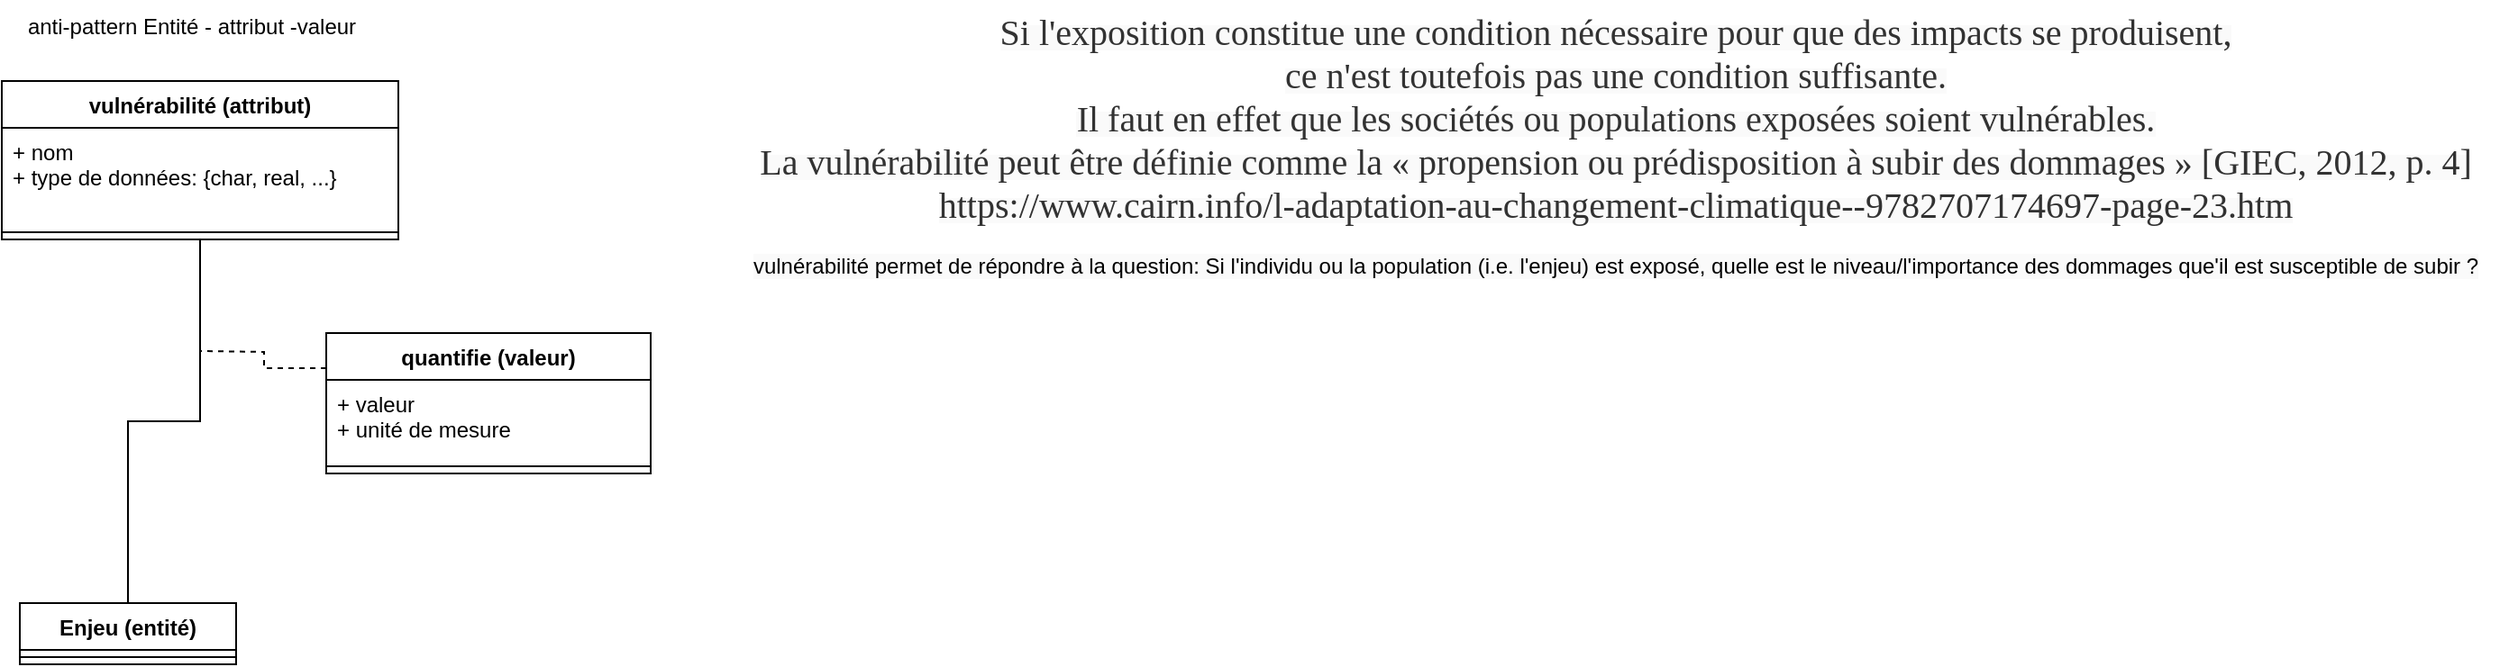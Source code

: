 <mxfile version="20.6.0" type="github">
  <diagram id="aKnFlVgRzAIMELNsuht5" name="Page-1">
    <mxGraphModel dx="528" dy="777" grid="1" gridSize="10" guides="1" tooltips="1" connect="1" arrows="1" fold="1" page="1" pageScale="1" pageWidth="827" pageHeight="1169" math="0" shadow="0">
      <root>
        <mxCell id="0" />
        <mxCell id="1" parent="0" />
        <mxCell id="XSFpYLJgll2N361f_ktR-1" value="Enjeu (entité)" style="swimlane;fontStyle=1;align=center;verticalAlign=top;childLayout=stackLayout;horizontal=1;startSize=26;horizontalStack=0;resizeParent=1;resizeParentMax=0;resizeLast=0;collapsible=1;marginBottom=0;" vertex="1" parent="1">
          <mxGeometry x="1280" y="430" width="120" height="34" as="geometry" />
        </mxCell>
        <mxCell id="XSFpYLJgll2N361f_ktR-2" value="" style="line;strokeWidth=1;fillColor=none;align=left;verticalAlign=middle;spacingTop=-1;spacingLeft=3;spacingRight=3;rotatable=0;labelPosition=right;points=[];portConstraint=eastwest;" vertex="1" parent="XSFpYLJgll2N361f_ktR-1">
          <mxGeometry y="26" width="120" height="8" as="geometry" />
        </mxCell>
        <mxCell id="XSFpYLJgll2N361f_ktR-3" value="&lt;span style=&quot;text-align: start; background-color: rgb(250, 250, 250);&quot;&gt;&lt;font face=&quot;Alegreya, Times New Roman, Times, Georgia, serif&quot; color=&quot;#323232&quot;&gt;&lt;span style=&quot;font-size: 20px;&quot;&gt;Si l&#39;exposition constitue une condition nécessaire pour que des impacts se produisent,&lt;/span&gt;&lt;/font&gt;&lt;br&gt;&lt;font face=&quot;Alegreya, Times New Roman, Times, Georgia, serif&quot; color=&quot;#323232&quot;&gt;&lt;span style=&quot;font-size: 20px;&quot;&gt;ce n&#39;est toutefois pas une condition suffisante.&lt;/span&gt;&lt;/font&gt;&lt;br&gt;&lt;font face=&quot;Alegreya, Times New Roman, Times, Georgia, serif&quot; color=&quot;#323232&quot;&gt;&lt;span style=&quot;font-size: 20px;&quot;&gt;Il faut en effet&amp;nbsp;que les sociétés ou populations exposées soient vulnérables.&lt;/span&gt;&lt;/font&gt;&lt;br&gt;&lt;font face=&quot;Alegreya, Times New Roman, Times, Georgia, serif&quot; color=&quot;#323232&quot;&gt;&lt;span style=&quot;font-size: 20px;&quot;&gt;La vulnérabilité peut être définie comme la «&amp;nbsp;propension ou prédisposition à subir des dommages&amp;nbsp;» [GIEC, 2012, p.&amp;nbsp;4]&lt;/span&gt;&lt;/font&gt;&lt;br&gt;&lt;font face=&quot;Alegreya, Times New Roman, Times, Georgia, serif&quot; color=&quot;#323232&quot;&gt;&lt;span style=&quot;font-size: 20px;&quot;&gt;https://www.cairn.info/l-adaptation-au-changement-climatique--9782707174697-page-23.htm&lt;br&gt;&lt;/span&gt;&lt;/font&gt;&lt;br&gt;vulnérabilité permet de répondre à la question: Si l&#39;individu ou la population (i.e. l&#39;enjeu) est exposé, quelle est le niveau/l&#39;importance des dommages que&#39;il est susceptible de subir ?&lt;br&gt;&lt;/span&gt;" style="text;html=1;align=center;verticalAlign=middle;resizable=0;points=[];autosize=1;strokeColor=none;fillColor=none;" vertex="1" parent="1">
          <mxGeometry x="1675" y="95" width="980" height="160" as="geometry" />
        </mxCell>
        <mxCell id="XSFpYLJgll2N361f_ktR-4" style="edgeStyle=orthogonalEdgeStyle;rounded=0;orthogonalLoop=1;jettySize=auto;html=1;exitX=0.5;exitY=1;exitDx=0;exitDy=0;endArrow=none;endFill=0;entryX=0.5;entryY=0;entryDx=0;entryDy=0;" edge="1" parent="1" source="XSFpYLJgll2N361f_ktR-5" target="XSFpYLJgll2N361f_ktR-1">
          <mxGeometry relative="1" as="geometry">
            <mxPoint x="1360.435" y="250" as="targetPoint" />
          </mxGeometry>
        </mxCell>
        <mxCell id="XSFpYLJgll2N361f_ktR-5" value="vulnérabilité (attribut)" style="swimlane;fontStyle=1;align=center;verticalAlign=top;childLayout=stackLayout;horizontal=1;startSize=26;horizontalStack=0;resizeParent=1;resizeParentMax=0;resizeLast=0;collapsible=1;marginBottom=0;" vertex="1" parent="1">
          <mxGeometry x="1270" y="140" width="220" height="88" as="geometry" />
        </mxCell>
        <mxCell id="XSFpYLJgll2N361f_ktR-6" value="+ nom&#xa;+ type de données: {char, real, ...}" style="text;strokeColor=none;fillColor=none;align=left;verticalAlign=top;spacingLeft=4;spacingRight=4;overflow=hidden;rotatable=0;points=[[0,0.5],[1,0.5]];portConstraint=eastwest;" vertex="1" parent="XSFpYLJgll2N361f_ktR-5">
          <mxGeometry y="26" width="220" height="54" as="geometry" />
        </mxCell>
        <mxCell id="XSFpYLJgll2N361f_ktR-7" value="" style="line;strokeWidth=1;fillColor=none;align=left;verticalAlign=middle;spacingTop=-1;spacingLeft=3;spacingRight=3;rotatable=0;labelPosition=right;points=[];portConstraint=eastwest;" vertex="1" parent="XSFpYLJgll2N361f_ktR-5">
          <mxGeometry y="80" width="220" height="8" as="geometry" />
        </mxCell>
        <mxCell id="XSFpYLJgll2N361f_ktR-8" style="edgeStyle=orthogonalEdgeStyle;rounded=0;orthogonalLoop=1;jettySize=auto;html=1;exitX=0;exitY=0.25;exitDx=0;exitDy=0;endArrow=none;endFill=0;dashed=1;" edge="1" parent="1" source="XSFpYLJgll2N361f_ktR-9">
          <mxGeometry relative="1" as="geometry">
            <mxPoint x="1380" y="290" as="targetPoint" />
          </mxGeometry>
        </mxCell>
        <mxCell id="XSFpYLJgll2N361f_ktR-9" value="quantifie (valeur)" style="swimlane;fontStyle=1;align=center;verticalAlign=top;childLayout=stackLayout;horizontal=1;startSize=26;horizontalStack=0;resizeParent=1;resizeParentMax=0;resizeLast=0;collapsible=1;marginBottom=0;" vertex="1" parent="1">
          <mxGeometry x="1450" y="280" width="180" height="78" as="geometry" />
        </mxCell>
        <mxCell id="XSFpYLJgll2N361f_ktR-10" value="+ valeur&#xa;+ unité de mesure" style="text;strokeColor=none;fillColor=none;align=left;verticalAlign=top;spacingLeft=4;spacingRight=4;overflow=hidden;rotatable=0;points=[[0,0.5],[1,0.5]];portConstraint=eastwest;" vertex="1" parent="XSFpYLJgll2N361f_ktR-9">
          <mxGeometry y="26" width="180" height="44" as="geometry" />
        </mxCell>
        <mxCell id="XSFpYLJgll2N361f_ktR-11" value="" style="line;strokeWidth=1;fillColor=none;align=left;verticalAlign=middle;spacingTop=-1;spacingLeft=3;spacingRight=3;rotatable=0;labelPosition=right;points=[];portConstraint=eastwest;" vertex="1" parent="XSFpYLJgll2N361f_ktR-9">
          <mxGeometry y="70" width="180" height="8" as="geometry" />
        </mxCell>
        <mxCell id="XSFpYLJgll2N361f_ktR-12" value="anti-pattern Entité - attribut -valeur" style="text;html=1;align=center;verticalAlign=middle;resizable=0;points=[];autosize=1;strokeColor=none;fillColor=none;" vertex="1" parent="1">
          <mxGeometry x="1270" y="95" width="210" height="30" as="geometry" />
        </mxCell>
      </root>
    </mxGraphModel>
  </diagram>
</mxfile>
